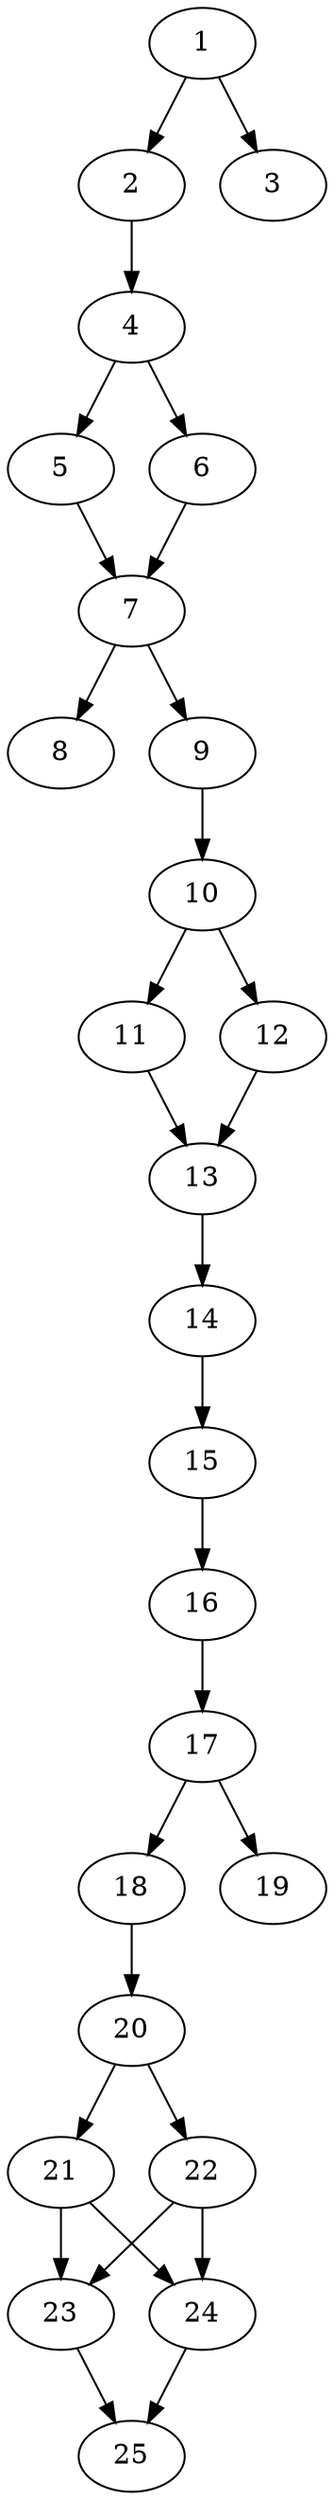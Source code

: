 // DAG automatically generated by daggen at Thu Oct  3 14:00:39 2019
// ./daggen --dot -n 25 --ccr 0.4 --fat 0.3 --regular 0.5 --density 0.7 --mindata 5242880 --maxdata 52428800 
digraph G {
  1 [size="93944320", alpha="0.13", expect_size="37577728"] 
  1 -> 2 [size ="37577728"]
  1 -> 3 [size ="37577728"]
  2 [size="92078080", alpha="0.08", expect_size="36831232"] 
  2 -> 4 [size ="36831232"]
  3 [size="27911680", alpha="0.17", expect_size="11164672"] 
  4 [size="103336960", alpha="0.17", expect_size="41334784"] 
  4 -> 5 [size ="41334784"]
  4 -> 6 [size ="41334784"]
  5 [size="84582400", alpha="0.08", expect_size="33832960"] 
  5 -> 7 [size ="33832960"]
  6 [size="98767360", alpha="0.17", expect_size="39506944"] 
  6 -> 7 [size ="39506944"]
  7 [size="91271680", alpha="0.14", expect_size="36508672"] 
  7 -> 8 [size ="36508672"]
  7 -> 9 [size ="36508672"]
  8 [size="28518400", alpha="0.02", expect_size="11407360"] 
  9 [size="65715200", alpha="0.16", expect_size="26286080"] 
  9 -> 10 [size ="26286080"]
  10 [size="120537600", alpha="0.15", expect_size="48215040"] 
  10 -> 11 [size ="48215040"]
  10 -> 12 [size ="48215040"]
  11 [size="80565760", alpha="0.06", expect_size="32226304"] 
  11 -> 13 [size ="32226304"]
  12 [size="41310720", alpha="0.19", expect_size="16524288"] 
  12 -> 13 [size ="16524288"]
  13 [size="85831680", alpha="0.15", expect_size="34332672"] 
  13 -> 14 [size ="34332672"]
  14 [size="70819840", alpha="0.03", expect_size="28327936"] 
  14 -> 15 [size ="28327936"]
  15 [size="55170560", alpha="0.18", expect_size="22068224"] 
  15 -> 16 [size ="22068224"]
  16 [size="105295360", alpha="0.11", expect_size="42118144"] 
  16 -> 17 [size ="42118144"]
  17 [size="84986880", alpha="0.09", expect_size="33994752"] 
  17 -> 18 [size ="33994752"]
  17 -> 19 [size ="33994752"]
  18 [size="48645120", alpha="0.08", expect_size="19458048"] 
  18 -> 20 [size ="19458048"]
  19 [size="61783040", alpha="0.11", expect_size="24713216"] 
  20 [size="35914240", alpha="0.10", expect_size="14365696"] 
  20 -> 21 [size ="14365696"]
  20 -> 22 [size ="14365696"]
  21 [size="123852800", alpha="0.04", expect_size="49541120"] 
  21 -> 23 [size ="49541120"]
  21 -> 24 [size ="49541120"]
  22 [size="42496000", alpha="0.10", expect_size="16998400"] 
  22 -> 23 [size ="16998400"]
  22 -> 24 [size ="16998400"]
  23 [size="34772480", alpha="0.20", expect_size="13908992"] 
  23 -> 25 [size ="13908992"]
  24 [size="125294080", alpha="0.04", expect_size="50117632"] 
  24 -> 25 [size ="50117632"]
  25 [size="24258560", alpha="0.01", expect_size="9703424"] 
}
